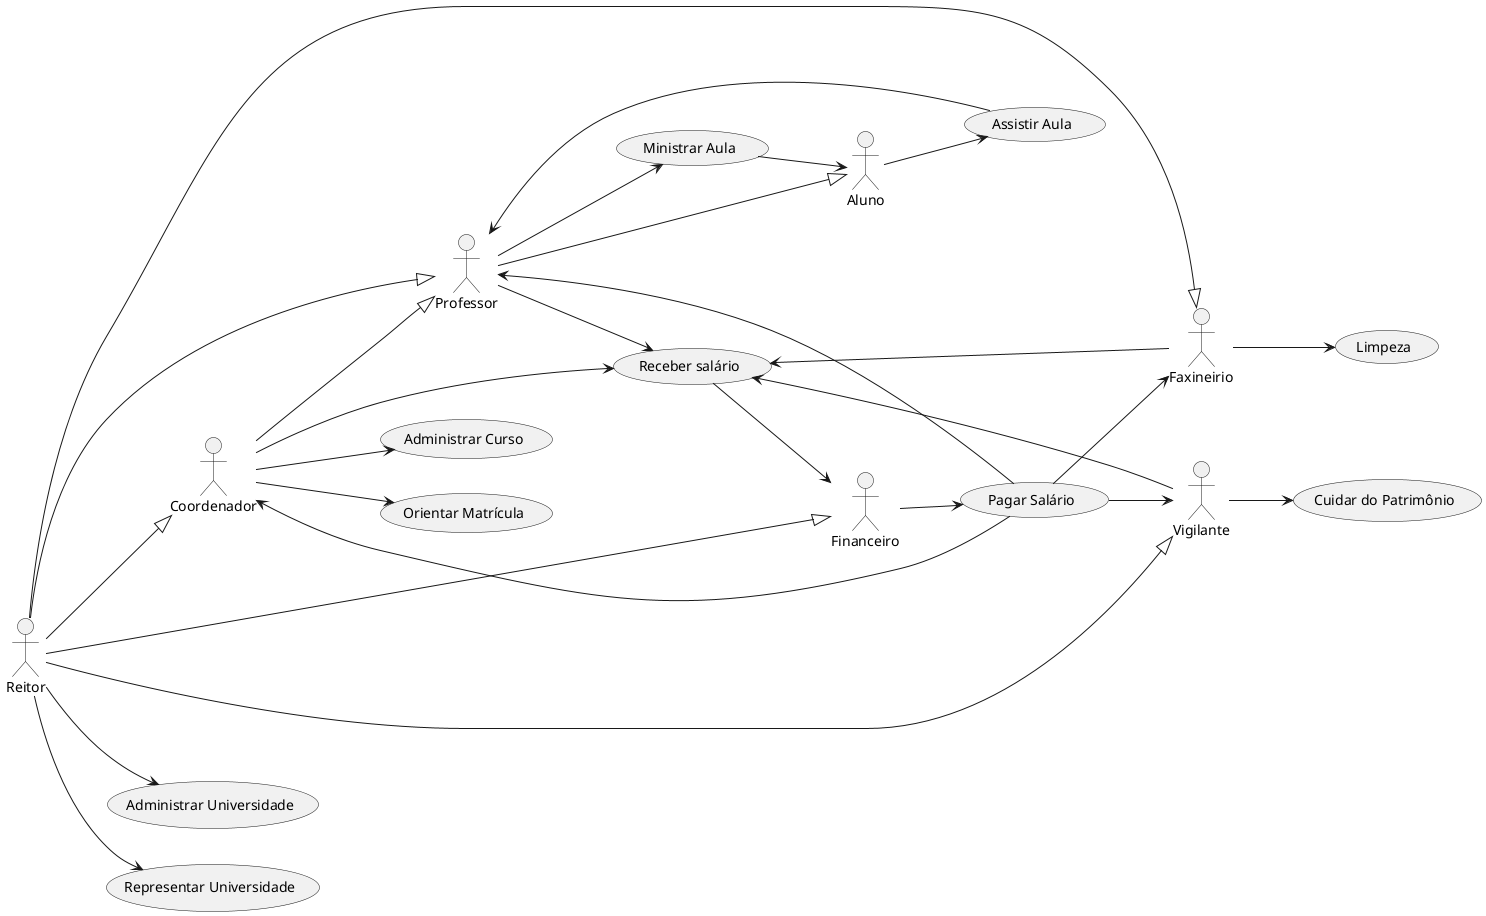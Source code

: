 @startuml Universidade sem package
left to right direction

actor Reitor as r
actor Aluno as a
actor Coordenador as co
actor Professor as p
actor Faxineirio as fx
actor Vigilante as v
actor Financeiro as f

usecase "Pagar Salário" as uc8
usecase "Receber salário" as uc11
usecase "Orientar Matrícula" as uc3
usecase "Administrar Curso" as uc4
usecase "Cuidar do Patrimônio" as uc9
usecase "Limpeza" as uc10
usecase "Administrar Universidade" as uc1
usecase "Representar Universidade" as uc2
usecase "Ministrar Aula" as uc5
usecase "Assistir Aula" as uc6

r --|> co
co --|> p
r --> uc1
r --> uc2
co --> uc3
co --> uc4
p --> uc5
a --> uc6
r --|> p
uc8 --> fx
uc8 --> p
uc8 --> co
uc8 --> v
p --|> a
uc5 --> a
uc6 --> p
v --> uc9
fx --> uc10
fx --> uc11
p --> uc11
co --> uc11
v --> uc11
r --|> fx
r --|> v
f --> uc8
r --|> f
uc11 --> f
@enduml